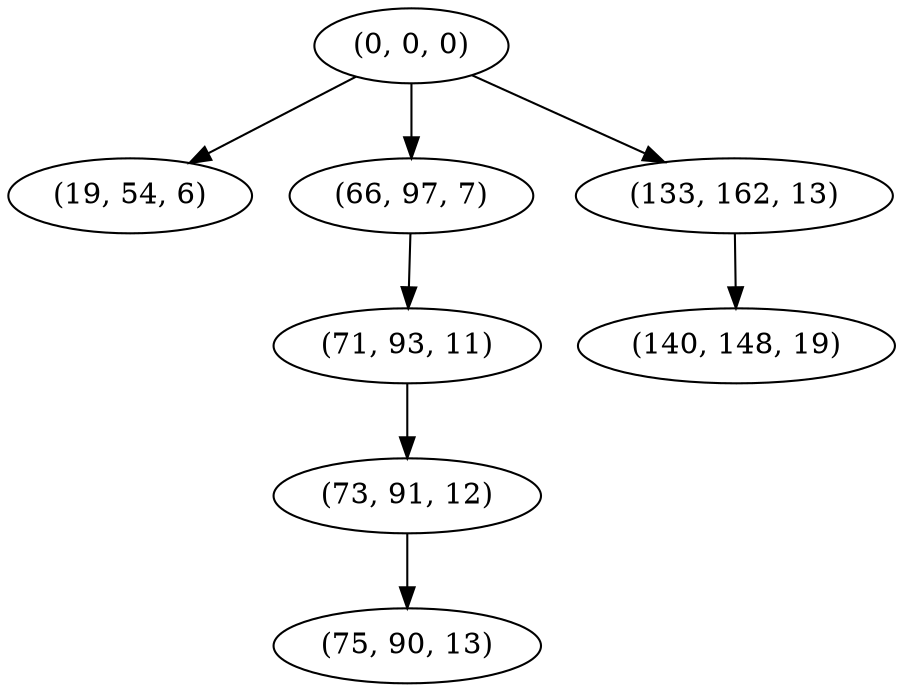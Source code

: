 digraph tree {
    "(0, 0, 0)";
    "(19, 54, 6)";
    "(66, 97, 7)";
    "(71, 93, 11)";
    "(73, 91, 12)";
    "(75, 90, 13)";
    "(133, 162, 13)";
    "(140, 148, 19)";
    "(0, 0, 0)" -> "(19, 54, 6)";
    "(0, 0, 0)" -> "(66, 97, 7)";
    "(0, 0, 0)" -> "(133, 162, 13)";
    "(66, 97, 7)" -> "(71, 93, 11)";
    "(71, 93, 11)" -> "(73, 91, 12)";
    "(73, 91, 12)" -> "(75, 90, 13)";
    "(133, 162, 13)" -> "(140, 148, 19)";
}
